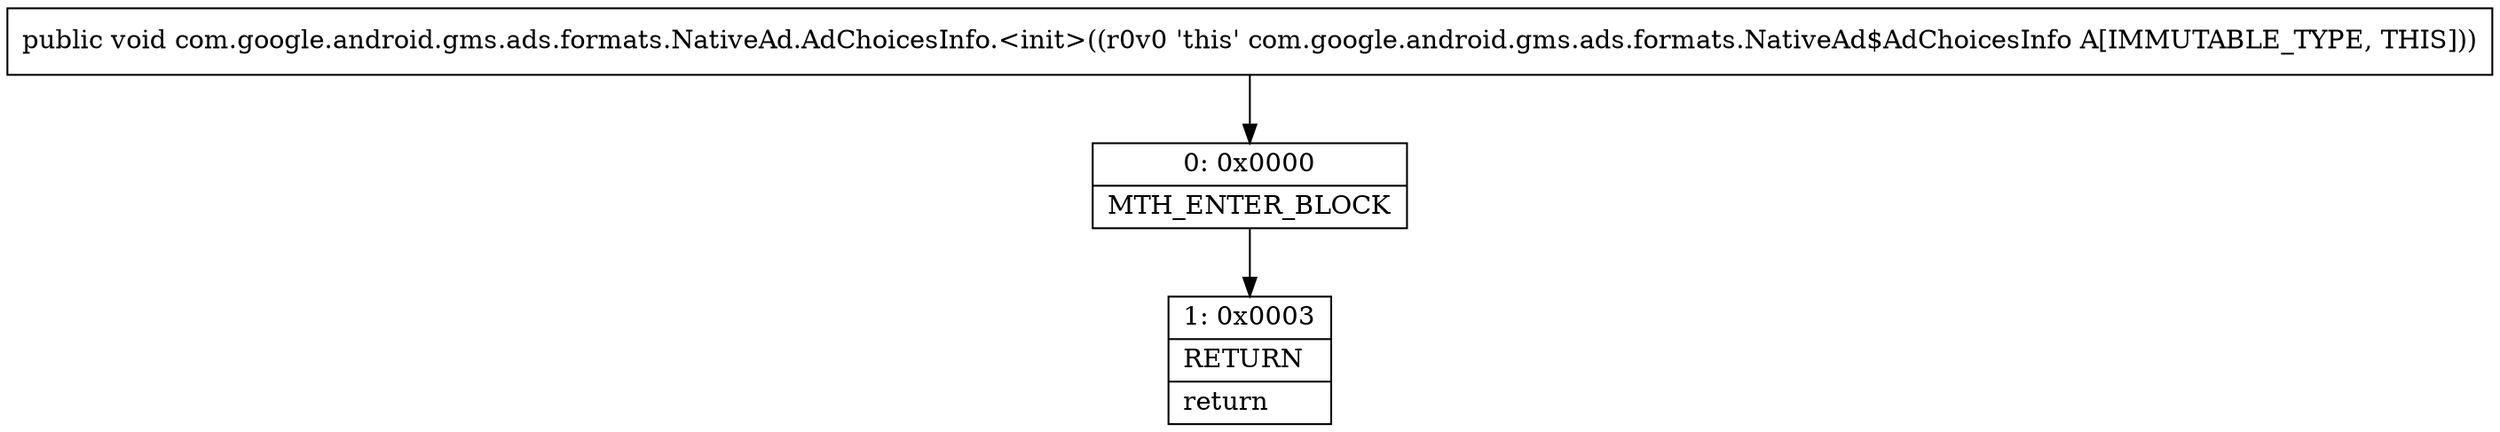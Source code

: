 digraph "CFG forcom.google.android.gms.ads.formats.NativeAd.AdChoicesInfo.\<init\>()V" {
Node_0 [shape=record,label="{0\:\ 0x0000|MTH_ENTER_BLOCK\l}"];
Node_1 [shape=record,label="{1\:\ 0x0003|RETURN\l|return\l}"];
MethodNode[shape=record,label="{public void com.google.android.gms.ads.formats.NativeAd.AdChoicesInfo.\<init\>((r0v0 'this' com.google.android.gms.ads.formats.NativeAd$AdChoicesInfo A[IMMUTABLE_TYPE, THIS])) }"];
MethodNode -> Node_0;
Node_0 -> Node_1;
}

